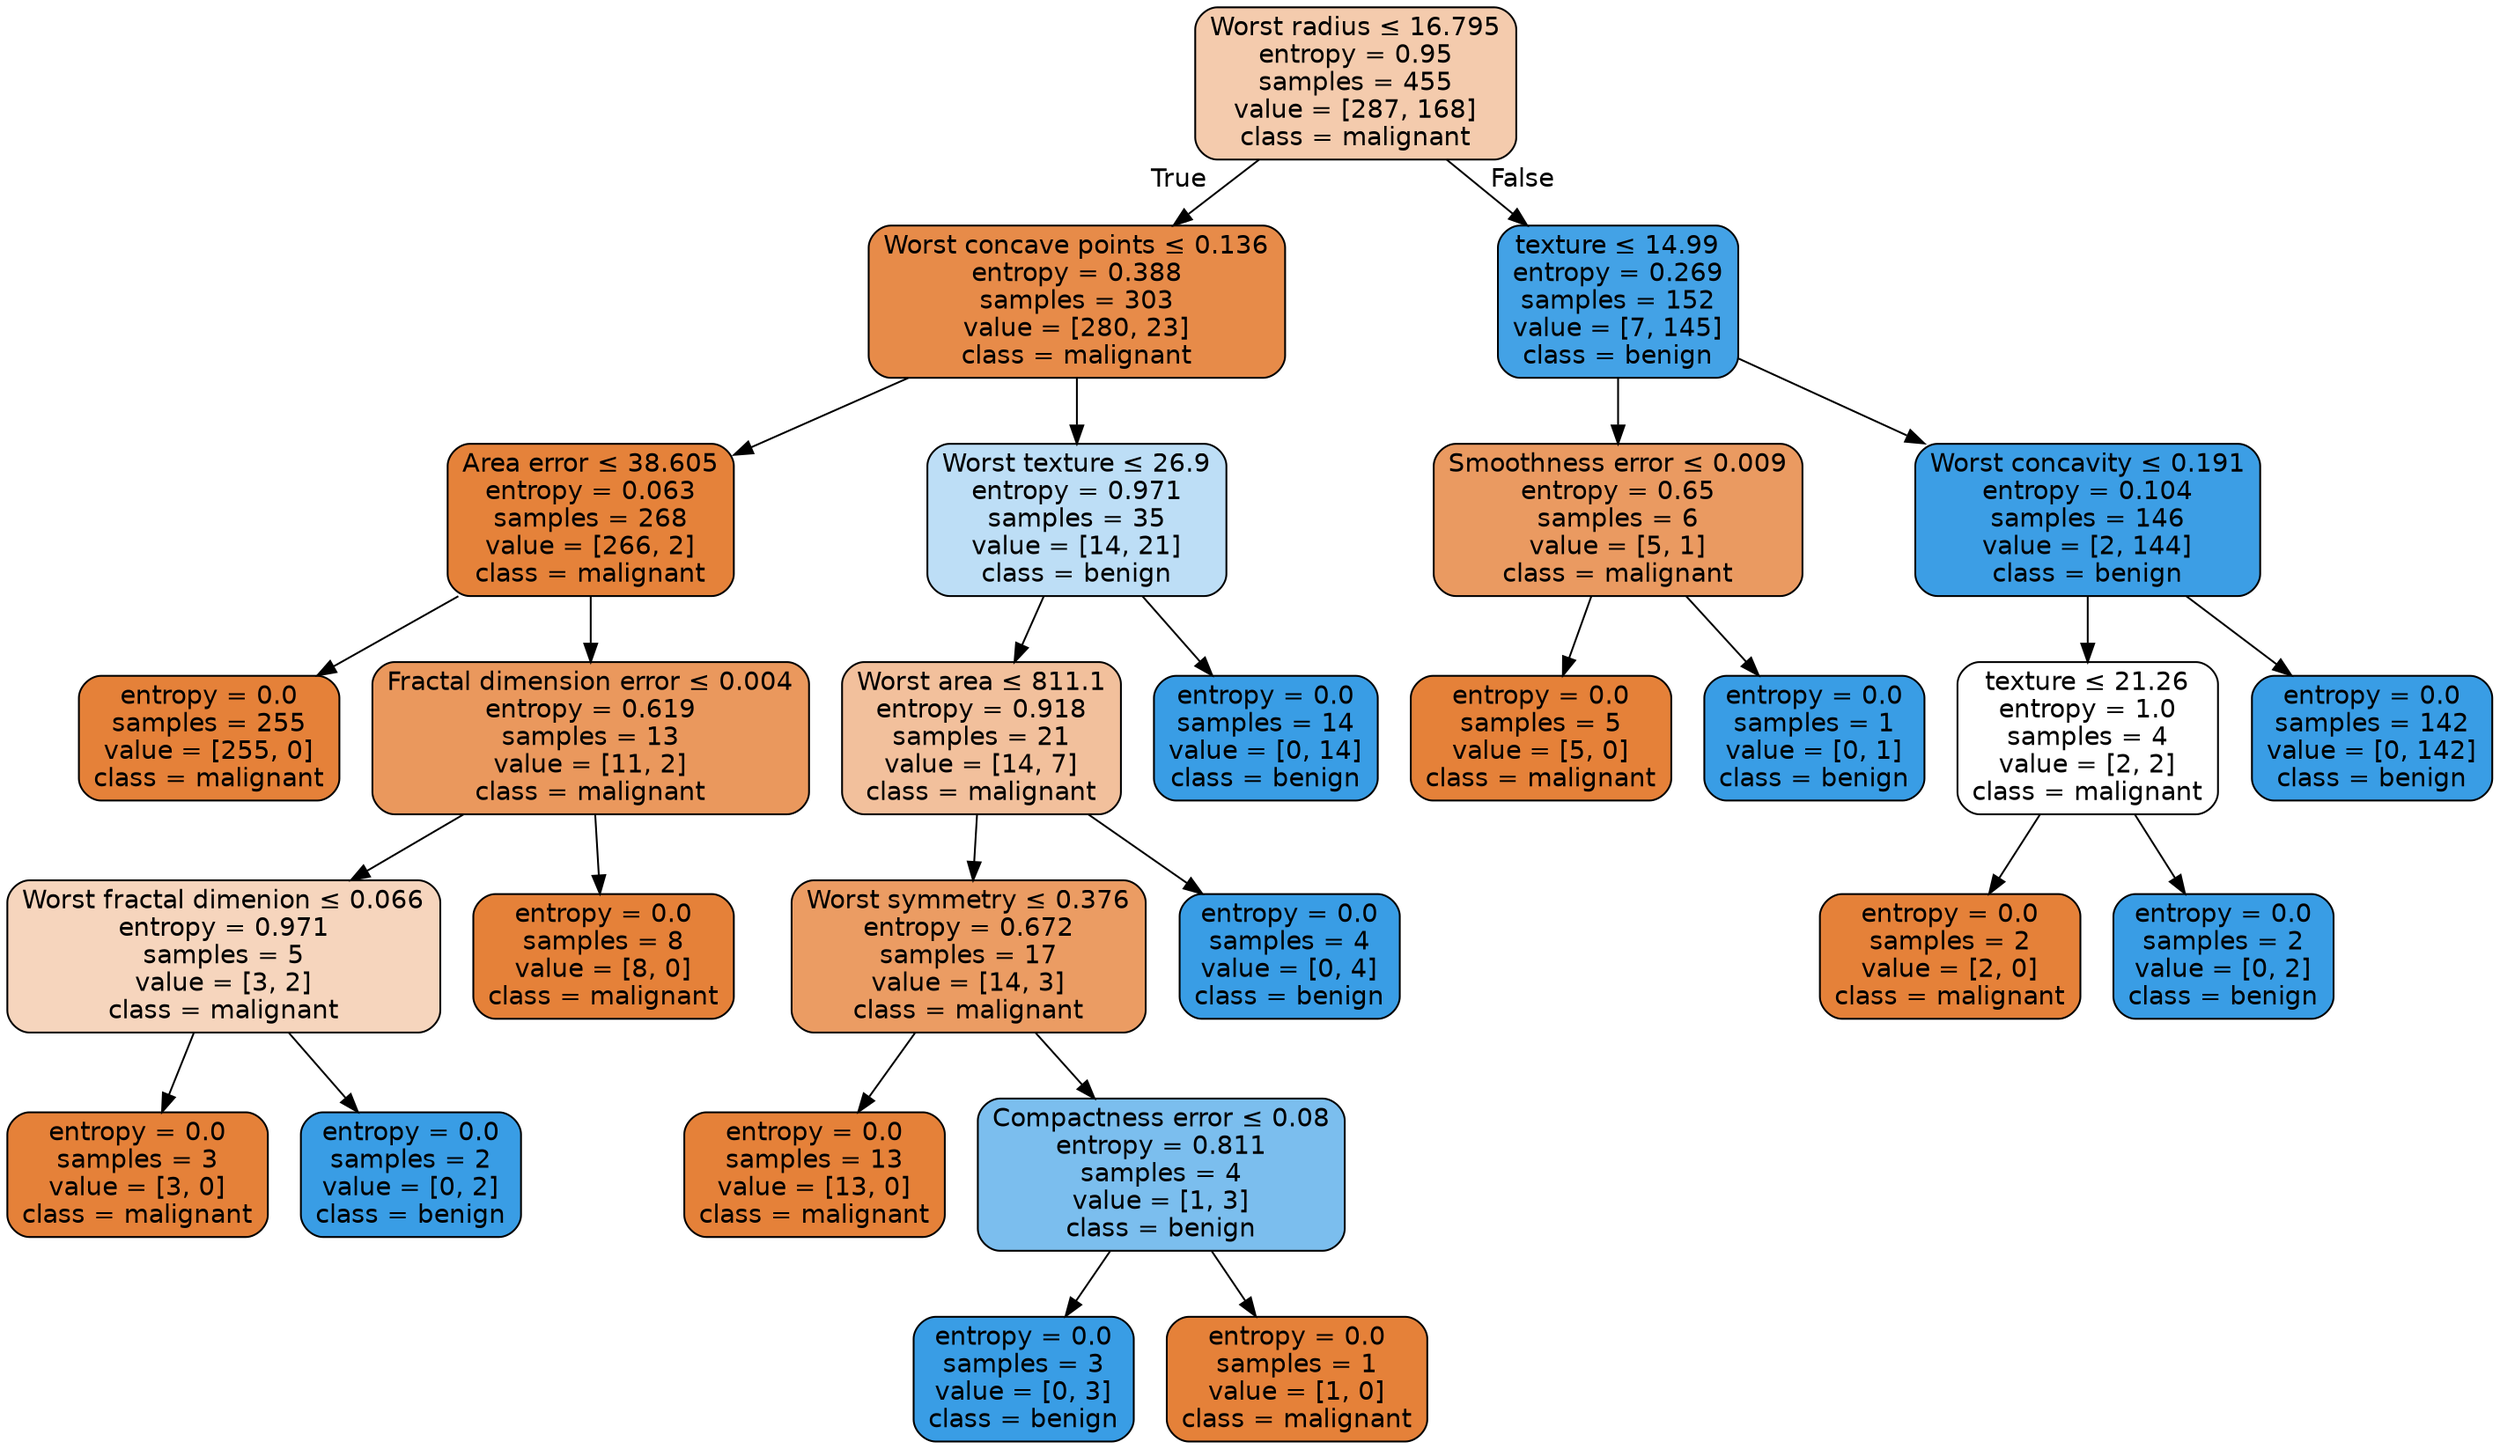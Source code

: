 digraph Tree {
node [shape=box, style="filled, rounded", color="black", fontname=helvetica] ;
edge [fontname=helvetica] ;
0 [label=<Worst radius &le; 16.795<br/>entropy = 0.95<br/>samples = 455<br/>value = [287, 168]<br/>class = malignant>, fillcolor="#f4cbad"] ;
1 [label=<Worst concave points &le; 0.136<br/>entropy = 0.388<br/>samples = 303<br/>value = [280, 23]<br/>class = malignant>, fillcolor="#e78b49"] ;
0 -> 1 [labeldistance=2.5, labelangle=45, headlabel="True"] ;
3 [label=<Area error &le; 38.605<br/>entropy = 0.063<br/>samples = 268<br/>value = [266, 2]<br/>class = malignant>, fillcolor="#e5823a"] ;
1 -> 3 ;
11 [label=<entropy = 0.0<br/>samples = 255<br/>value = [255, 0]<br/>class = malignant>, fillcolor="#e58139"] ;
3 -> 11 ;
12 [label=<Fractal dimension error &le; 0.004<br/>entropy = 0.619<br/>samples = 13<br/>value = [11, 2]<br/>class = malignant>, fillcolor="#ea985d"] ;
3 -> 12 ;
23 [label=<Worst fractal dimenion &le; 0.066<br/>entropy = 0.971<br/>samples = 5<br/>value = [3, 2]<br/>class = malignant>, fillcolor="#f6d5bd"] ;
12 -> 23 ;
25 [label=<entropy = 0.0<br/>samples = 3<br/>value = [3, 0]<br/>class = malignant>, fillcolor="#e58139"] ;
23 -> 25 ;
26 [label=<entropy = 0.0<br/>samples = 2<br/>value = [0, 2]<br/>class = benign>, fillcolor="#399de5"] ;
23 -> 26 ;
24 [label=<entropy = 0.0<br/>samples = 8<br/>value = [8, 0]<br/>class = malignant>, fillcolor="#e58139"] ;
12 -> 24 ;
4 [label=<Worst texture &le; 26.9<br/>entropy = 0.971<br/>samples = 35<br/>value = [14, 21]<br/>class = benign>, fillcolor="#bddef6"] ;
1 -> 4 ;
7 [label=<Worst area &le; 811.1<br/>entropy = 0.918<br/>samples = 21<br/>value = [14, 7]<br/>class = malignant>, fillcolor="#f2c09c"] ;
4 -> 7 ;
13 [label=<Worst symmetry &le; 0.376<br/>entropy = 0.672<br/>samples = 17<br/>value = [14, 3]<br/>class = malignant>, fillcolor="#eb9c63"] ;
7 -> 13 ;
15 [label=<entropy = 0.0<br/>samples = 13<br/>value = [13, 0]<br/>class = malignant>, fillcolor="#e58139"] ;
13 -> 15 ;
16 [label=<Compactness error &le; 0.08<br/>entropy = 0.811<br/>samples = 4<br/>value = [1, 3]<br/>class = benign>, fillcolor="#7bbeee"] ;
13 -> 16 ;
21 [label=<entropy = 0.0<br/>samples = 3<br/>value = [0, 3]<br/>class = benign>, fillcolor="#399de5"] ;
16 -> 21 ;
22 [label=<entropy = 0.0<br/>samples = 1<br/>value = [1, 0]<br/>class = malignant>, fillcolor="#e58139"] ;
16 -> 22 ;
14 [label=<entropy = 0.0<br/>samples = 4<br/>value = [0, 4]<br/>class = benign>, fillcolor="#399de5"] ;
7 -> 14 ;
8 [label=<entropy = 0.0<br/>samples = 14<br/>value = [0, 14]<br/>class = benign>, fillcolor="#399de5"] ;
4 -> 8 ;
2 [label=<texture &le; 14.99<br/>entropy = 0.269<br/>samples = 152<br/>value = [7, 145]<br/>class = benign>, fillcolor="#43a2e6"] ;
0 -> 2 [labeldistance=2.5, labelangle=-45, headlabel="False"] ;
5 [label=<Smoothness error &le; 0.009<br/>entropy = 0.65<br/>samples = 6<br/>value = [5, 1]<br/>class = malignant>, fillcolor="#ea9a61"] ;
2 -> 5 ;
19 [label=<entropy = 0.0<br/>samples = 5<br/>value = [5, 0]<br/>class = malignant>, fillcolor="#e58139"] ;
5 -> 19 ;
20 [label=<entropy = 0.0<br/>samples = 1<br/>value = [0, 1]<br/>class = benign>, fillcolor="#399de5"] ;
5 -> 20 ;
6 [label=<Worst concavity &le; 0.191<br/>entropy = 0.104<br/>samples = 146<br/>value = [2, 144]<br/>class = benign>, fillcolor="#3c9ee5"] ;
2 -> 6 ;
9 [label=<texture &le; 21.26<br/>entropy = 1.0<br/>samples = 4<br/>value = [2, 2]<br/>class = malignant>, fillcolor="#ffffff"] ;
6 -> 9 ;
17 [label=<entropy = 0.0<br/>samples = 2<br/>value = [2, 0]<br/>class = malignant>, fillcolor="#e58139"] ;
9 -> 17 ;
18 [label=<entropy = 0.0<br/>samples = 2<br/>value = [0, 2]<br/>class = benign>, fillcolor="#399de5"] ;
9 -> 18 ;
10 [label=<entropy = 0.0<br/>samples = 142<br/>value = [0, 142]<br/>class = benign>, fillcolor="#399de5"] ;
6 -> 10 ;
}
